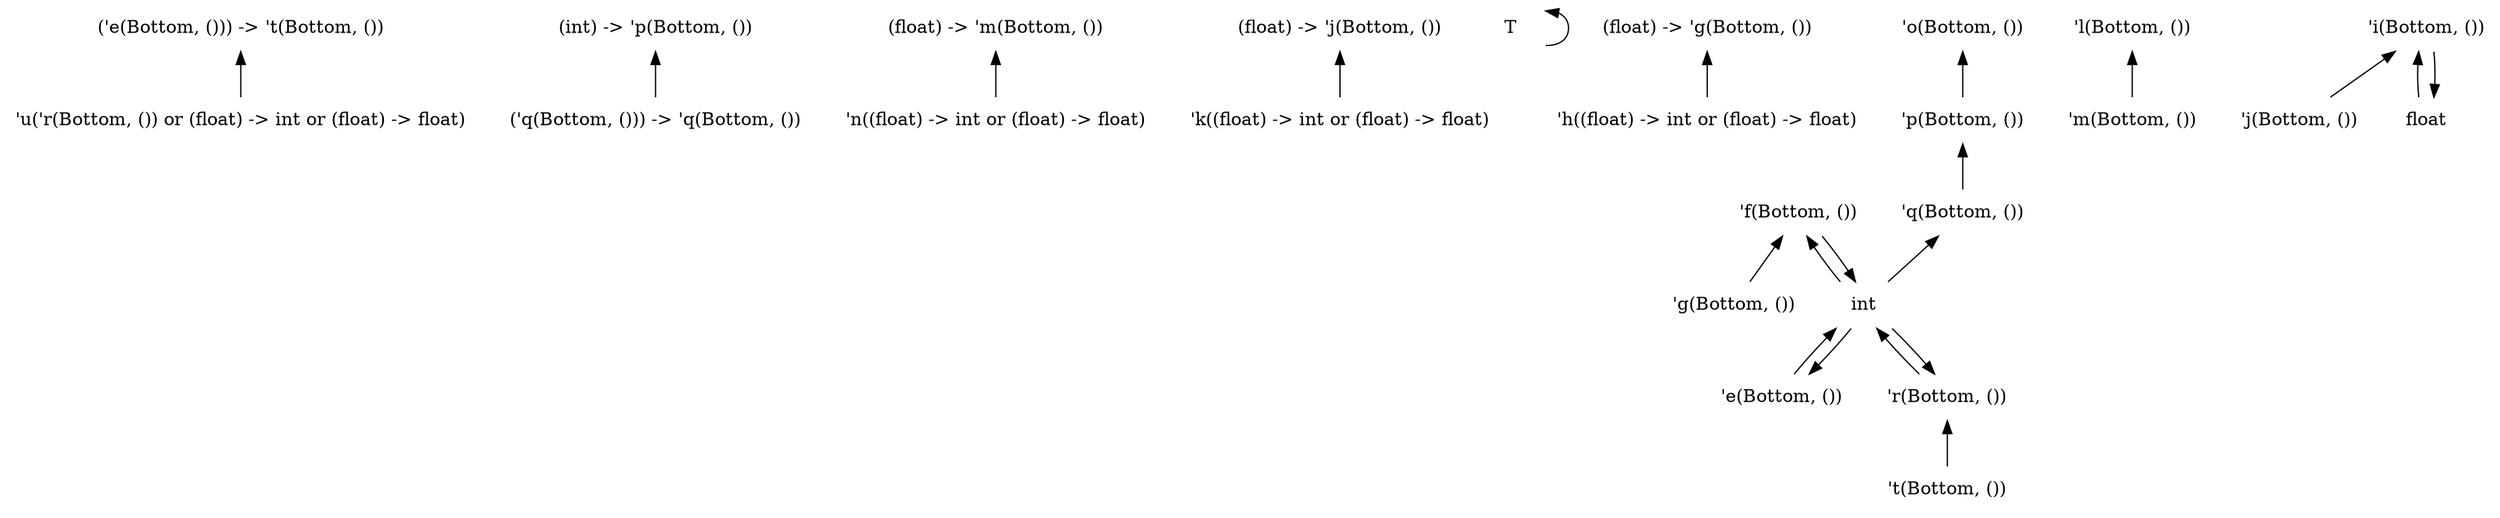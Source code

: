 digraph order {
  graph [
    size = "30,10"
    ];
  node [
    shape = none
    ];
  edge [
    dir = back
    ];
  "('e(Bottom, ())) -> 't(Bottom, ())"
  "(int) -> 'p(Bottom, ())"
  "(float) -> 'm(Bottom, ())"
  "(float) -> 'j(Bottom, ())"
  "T"
  "'h((float) -> int or (float) -> float)"
  "'k((float) -> int or (float) -> float)"
  "'n((float) -> int or (float) -> float)"
  "'g(Bottom, ())"
  "'e(Bottom, ())"
  "'t(Bottom, ())"
  "'r(Bottom, ())"
  "'p(Bottom, ())"
  "'q(Bottom, ())"
  "'m(Bottom, ())"
  "'i(Bottom, ())"
  "'j(Bottom, ())"
  "'f(Bottom, ())"
  "'o(Bottom, ())"
  "'l(Bottom, ())"
  "'u('r(Bottom, ()) or (float) -> int or (float) -> float)"
  "float"
  "int"
  "('q(Bottom, ())) -> 'q(Bottom, ())"
  "(float) -> 'g(Bottom, ())"
  "(float) -> 'm(Bottom, ())" -> "'n((float) -> int or (float) -> float)"
  "(float) -> 'j(Bottom, ())" -> "'k((float) -> int or (float) -> float)"
  "(float) -> 'g(Bottom, ())" -> "'h((float) -> int or (float) -> float)"
  "T" -> "T"
  "float" -> "'i(Bottom, ())"
  "'r(Bottom, ())" -> "'t(Bottom, ())"
  "'r(Bottom, ())" -> "int"
  "int" -> "'r(Bottom, ())"
  "int" -> "'f(Bottom, ())"
  "int" -> "'e(Bottom, ())"
  "'o(Bottom, ())" -> "'p(Bottom, ())"
  "'q(Bottom, ())" -> "int"
  "'p(Bottom, ())" -> "'q(Bottom, ())"
  "'l(Bottom, ())" -> "'m(Bottom, ())"
  "'i(Bottom, ())" -> "'j(Bottom, ())"
  "'i(Bottom, ())" -> "float"
  "'f(Bottom, ())" -> "'g(Bottom, ())"
  "'f(Bottom, ())" -> "int"
  "'e(Bottom, ())" -> "int"
  "('e(Bottom, ())) -> 't(Bottom, ())" -> "'u('r(Bottom, ()) or (float) -> int or (float) -> float)"
  "(int) -> 'p(Bottom, ())" -> "('q(Bottom, ())) -> 'q(Bottom, ())"
}